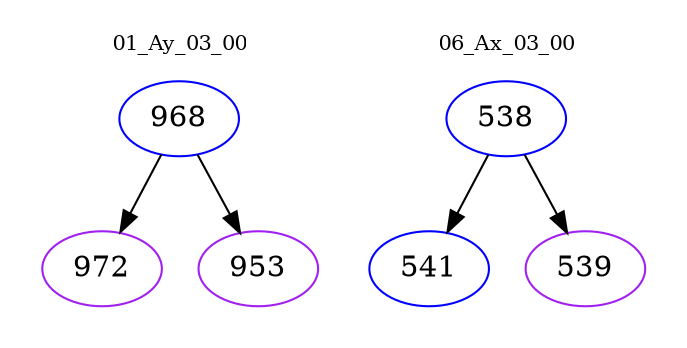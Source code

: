 digraph{
subgraph cluster_0 {
color = white
label = "01_Ay_03_00";
fontsize=10;
T0_968 [label="968", color="blue"]
T0_968 -> T0_972 [color="black"]
T0_972 [label="972", color="purple"]
T0_968 -> T0_953 [color="black"]
T0_953 [label="953", color="purple"]
}
subgraph cluster_1 {
color = white
label = "06_Ax_03_00";
fontsize=10;
T1_538 [label="538", color="blue"]
T1_538 -> T1_541 [color="black"]
T1_541 [label="541", color="blue"]
T1_538 -> T1_539 [color="black"]
T1_539 [label="539", color="purple"]
}
}
